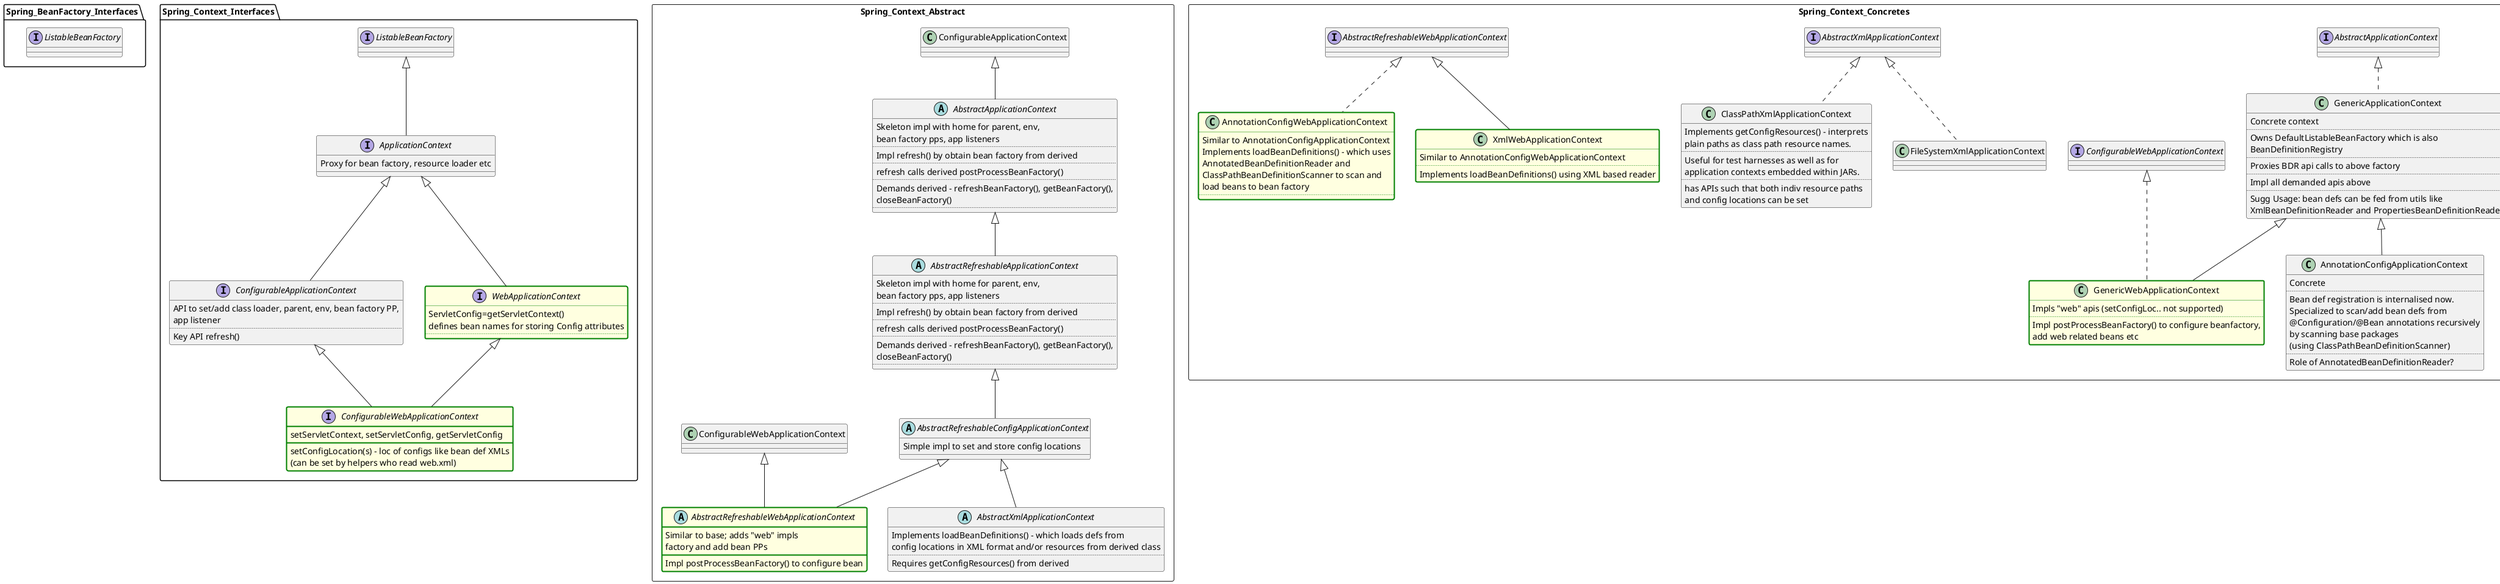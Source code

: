 @startuml

package Spring_BeanFactory_Interfaces {
interface ListableBeanFactory
}

package Spring_Context_Interfaces {

interface ApplicationContext extends ListableBeanFactory {
    Proxy for bean factory, resource loader etc
}

interface ConfigurableApplicationContext extends ApplicationContext{
    API to set/add class loader, parent, env, bean factory PP,
     app listener
    ..
    Key API refresh()
}

interface WebApplicationContext #line:green;back:LightYellow;line.bold extends ApplicationContext{
    ServletConfig=getServletContext()
    defines bean names for storing Config attributes
    ..
}

interface ConfigurableWebApplicationContext #line:green;back:LightYellow;line.bold extends ConfigurableApplicationContext, WebApplicationContext {
    setServletContext, setServletConfig, getServletConfig
    setConfigLocation(s) - loc of configs like bean def XMLs
     (can be set by helpers who read web.xml)
}

}

package Spring_Context_Abstract <<Rectangle>> {

abstract AbstractApplicationContext extends ConfigurableApplicationContext {
Skeleton impl with home for parent, env,
bean factory pps, app listeners
..
Impl refresh() by obtain bean factory from derived
..
refresh calls derived postProcessBeanFactory()
..
Demands derived - refreshBeanFactory(), getBeanFactory(),
closeBeanFactory()
..
}



abstract AbstractRefreshableApplicationContext extends AbstractApplicationContext {
Skeleton impl with home for parent, env,
bean factory pps, app listeners
..
Impl refresh() by obtain bean factory from derived
..
refresh calls derived postProcessBeanFactory()
..
Demands derived - refreshBeanFactory(), getBeanFactory(),
 closeBeanFactory()
..
}

abstract AbstractRefreshableConfigApplicationContext extends AbstractRefreshableApplicationContext {
    Simple impl to set and store config locations
}

abstract AbstractXmlApplicationContext extends AbstractRefreshableConfigApplicationContext {
Implements loadBeanDefinitions() - which loads defs from
config locations in XML format and/or resources from derived class
..
Requires getConfigResources() from derived
}


abstract AbstractRefreshableWebApplicationContext #line:green;back:LightYellow;line.bold extends AbstractRefreshableConfigApplicationContext, ConfigurableWebApplicationContext {
Similar to base; adds "web" impls
Impl postProcessBeanFactory() to configure bean
 factory and add bean PPs
}

}

package Spring_Context_Concretes <<Rectangle>> {

class GenericApplicationContext implements AbstractApplicationContext {
Concrete context
..
Owns DefaultListableBeanFactory which is also
BeanDefinitionRegistry
..
Proxies BDR api calls to above factory
..
Impl all demanded apis above
..
Sugg Usage: bean defs can be fed from utils like
XmlBeanDefinitionReader and PropertiesBeanDefinitionReader.
}

class GenericWebApplicationContext #line:green;back:LightYellow;line.bold extends GenericApplicationContext implements ConfigurableWebApplicationContext {
    Impls "web" apis (setConfigLoc.. not supported)
    ..
    Impl postProcessBeanFactory() to configure beanfactory,
    add web related beans etc
}

class AnnotationConfigApplicationContext extends GenericApplicationContext {
Concrete
..
Bean def registration is internalised now.
Specialized to scan/add bean defs from
@Configuration/@Bean annotations recursively
by scanning base packages
(using ClassPathBeanDefinitionScanner)
..
Role of AnnotatedBeanDefinitionReader?
}

class ClassPathXmlApplicationContext implements AbstractXmlApplicationContext {
Implements getConfigResources() - interprets
plain paths as class path resource names.
..
Useful for test harnesses as well as for
application contexts embedded within JARs.
..
has APIs such that both indiv resource paths
and config locations can be set
}

class FileSystemXmlApplicationContext implements AbstractXmlApplicationContext {
}

class AnnotationConfigWebApplicationContext #line:green;back:LightYellow;line.bold implements AbstractRefreshableWebApplicationContext {
Similar to AnnotationConfigApplicationContext
Implements loadBeanDefinitions() - which uses
AnnotatedBeanDefinitionReader and
 ClassPathBeanDefinitionScanner to scan and
 load beans to bean factory
..
}

class XmlWebApplicationContext #line:green;back:LightYellow;line.bold extends AbstractRefreshableWebApplicationContext {
Similar to AnnotationConfigWebApplicationContext
..
Implements loadBeanDefinitions() using XML based reader
}




}

package SpringBoot_Context_Interfaces <<Rectangle>> {

interface WebServerApplicationContext #line:DarkBlue;back:LightYellow;line.bold extends ApplicationContext {
Defines that the context uses WebServer representing an embedded webserver.
Derived must provide the emb server impl
..
}

interface ConfigurableWebServerApplicationContext #line:DarkBlue;back:LightYellow;line.bold extends WebServerApplicationContext,  ConfigurableApplicationContext {
Ability to set webserver namespace
}

}

package SpringBoot_Context_Concretes {
class ServletWebServerApplicationContext #line:DarkBlue;back:LightYellow;line.bold extends GenericWebApplicationContext implements ConfigurableWebServerApplicationContext {
Overrides postProcessBeanFactory() to config bean factory
with onRefresh() hook, embedded webserver is created
..
}

class AnnotationConfigServletWebServerApplicationContext #line:DarkBlue;back:LightYellow;line.bold extends ServletWebServerApplicationContext {
Similar to AnnotationConfigApplicationContext
..
Implements postProcessBeanFactory() - which uses ClassPathBeanDefinitionScanner
to scan and AnnotatedBeanDefinitionReader to read
}

}

@enduml
